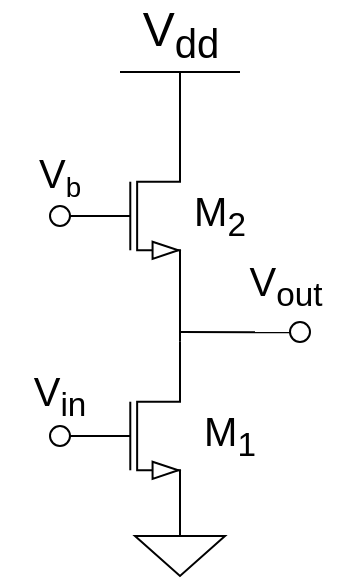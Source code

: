 <mxfile version="24.2.5" type="device">
  <diagram name="第 1 页" id="dnXftNVEMtbeKw31Pwqd">
    <mxGraphModel dx="265" dy="184" grid="1" gridSize="10" guides="1" tooltips="1" connect="1" arrows="1" fold="1" page="1" pageScale="1" pageWidth="827" pageHeight="1169" math="0" shadow="0">
      <root>
        <mxCell id="0" />
        <mxCell id="1" parent="0" />
        <mxCell id="rrAgJPIqldjpqyxXeJsa-1" value="" style="verticalLabelPosition=bottom;shadow=0;dashed=0;align=center;html=1;verticalAlign=top;shape=mxgraph.electrical.transistors.nmos;pointerEvents=1;" vertex="1" parent="1">
          <mxGeometry x="380" y="240" width="60" height="100" as="geometry" />
        </mxCell>
        <mxCell id="rrAgJPIqldjpqyxXeJsa-2" value="" style="verticalLabelPosition=bottom;shadow=0;dashed=0;align=center;html=1;verticalAlign=top;strokeWidth=1;shape=ellipse;" vertex="1" parent="1">
          <mxGeometry x="375" y="285" width="10" height="10" as="geometry" />
        </mxCell>
        <mxCell id="rrAgJPIqldjpqyxXeJsa-3" value="" style="pointerEvents=1;verticalLabelPosition=bottom;shadow=0;dashed=0;align=center;html=1;verticalAlign=top;shape=mxgraph.electrical.signal_sources.signal_ground;" vertex="1" parent="1">
          <mxGeometry x="417.5" y="330" width="45" height="30" as="geometry" />
        </mxCell>
        <mxCell id="rrAgJPIqldjpqyxXeJsa-4" value="V&lt;sub&gt;dd&lt;/sub&gt;" style="verticalLabelPosition=top;verticalAlign=bottom;shape=mxgraph.electrical.signal_sources.vdd;shadow=0;dashed=0;align=center;strokeWidth=1;fontSize=24;html=1;flipV=1;" vertex="1" parent="1">
          <mxGeometry x="410" y="108" width="60" height="50" as="geometry" />
        </mxCell>
        <mxCell id="rrAgJPIqldjpqyxXeJsa-5" value="" style="verticalLabelPosition=bottom;shadow=0;dashed=0;align=center;html=1;verticalAlign=top;strokeWidth=1;shape=ellipse;" vertex="1" parent="1">
          <mxGeometry x="495" y="233" width="10" height="10" as="geometry" />
        </mxCell>
        <mxCell id="rrAgJPIqldjpqyxXeJsa-6" value="&lt;font style=&quot;font-size: 20px;&quot;&gt;V&lt;sub&gt;in&lt;/sub&gt;&lt;/font&gt;" style="text;html=1;align=center;verticalAlign=middle;whiteSpace=wrap;rounded=0;" vertex="1" parent="1">
          <mxGeometry x="350" y="255" width="60" height="30" as="geometry" />
        </mxCell>
        <mxCell id="rrAgJPIqldjpqyxXeJsa-7" value="&lt;font style=&quot;font-size: 20px;&quot;&gt;V&lt;sub&gt;out&lt;/sub&gt;&lt;/font&gt;" style="text;html=1;align=center;verticalAlign=middle;whiteSpace=wrap;rounded=0;" vertex="1" parent="1">
          <mxGeometry x="462.5" y="200" width="60" height="30" as="geometry" />
        </mxCell>
        <mxCell id="rrAgJPIqldjpqyxXeJsa-8" value="" style="endArrow=none;html=1;strokeWidth=1;rounded=0;entryX=1;entryY=0;entryDx=0;entryDy=0;entryPerimeter=0;exitX=1;exitY=0.5;exitDx=0;exitDy=0;exitPerimeter=0;" edge="1" parent="1" target="rrAgJPIqldjpqyxXeJsa-1">
          <mxGeometry width="100" relative="1" as="geometry">
            <mxPoint x="440" y="218" as="sourcePoint" />
            <mxPoint x="480" y="280" as="targetPoint" />
          </mxGeometry>
        </mxCell>
        <mxCell id="rrAgJPIqldjpqyxXeJsa-9" value="" style="endArrow=none;html=1;strokeWidth=1;rounded=0;entryX=0;entryY=0.5;entryDx=0;entryDy=0;exitX=1;exitY=0;exitDx=0;exitDy=0;exitPerimeter=0;" edge="1" parent="1">
          <mxGeometry width="100" relative="1" as="geometry">
            <mxPoint x="440" y="237.997" as="sourcePoint" />
            <mxPoint x="495" y="238.14" as="targetPoint" />
          </mxGeometry>
        </mxCell>
        <mxCell id="rrAgJPIqldjpqyxXeJsa-10" value="" style="verticalLabelPosition=bottom;shadow=0;dashed=0;align=center;html=1;verticalAlign=top;shape=mxgraph.electrical.transistors.nmos;pointerEvents=1;" vertex="1" parent="1">
          <mxGeometry x="380" y="130" width="60" height="100" as="geometry" />
        </mxCell>
        <mxCell id="rrAgJPIqldjpqyxXeJsa-13" value="&lt;span style=&quot;font-size: 20px;&quot;&gt;M&lt;sub&gt;1&lt;/sub&gt;&lt;/span&gt;" style="text;html=1;align=center;verticalAlign=middle;whiteSpace=wrap;rounded=0;" vertex="1" parent="1">
          <mxGeometry x="435" y="275" width="60" height="30" as="geometry" />
        </mxCell>
        <mxCell id="rrAgJPIqldjpqyxXeJsa-14" value="&lt;span style=&quot;font-size: 20px;&quot;&gt;M&lt;sub&gt;2&lt;/sub&gt;&lt;/span&gt;" style="text;html=1;align=center;verticalAlign=middle;whiteSpace=wrap;rounded=0;" vertex="1" parent="1">
          <mxGeometry x="430" y="165" width="60" height="30" as="geometry" />
        </mxCell>
        <mxCell id="rrAgJPIqldjpqyxXeJsa-15" value="" style="verticalLabelPosition=bottom;shadow=0;dashed=0;align=center;html=1;verticalAlign=top;strokeWidth=1;shape=ellipse;" vertex="1" parent="1">
          <mxGeometry x="375" y="175" width="10" height="10" as="geometry" />
        </mxCell>
        <mxCell id="rrAgJPIqldjpqyxXeJsa-16" value="&lt;font style=&quot;font-size: 20px;&quot;&gt;V&lt;/font&gt;&lt;font style=&quot;font-size: 16.667px;&quot;&gt;&lt;sub&gt;b&lt;/sub&gt;&lt;/font&gt;" style="text;html=1;align=center;verticalAlign=middle;whiteSpace=wrap;rounded=0;" vertex="1" parent="1">
          <mxGeometry x="350" y="145" width="60" height="30" as="geometry" />
        </mxCell>
      </root>
    </mxGraphModel>
  </diagram>
</mxfile>
